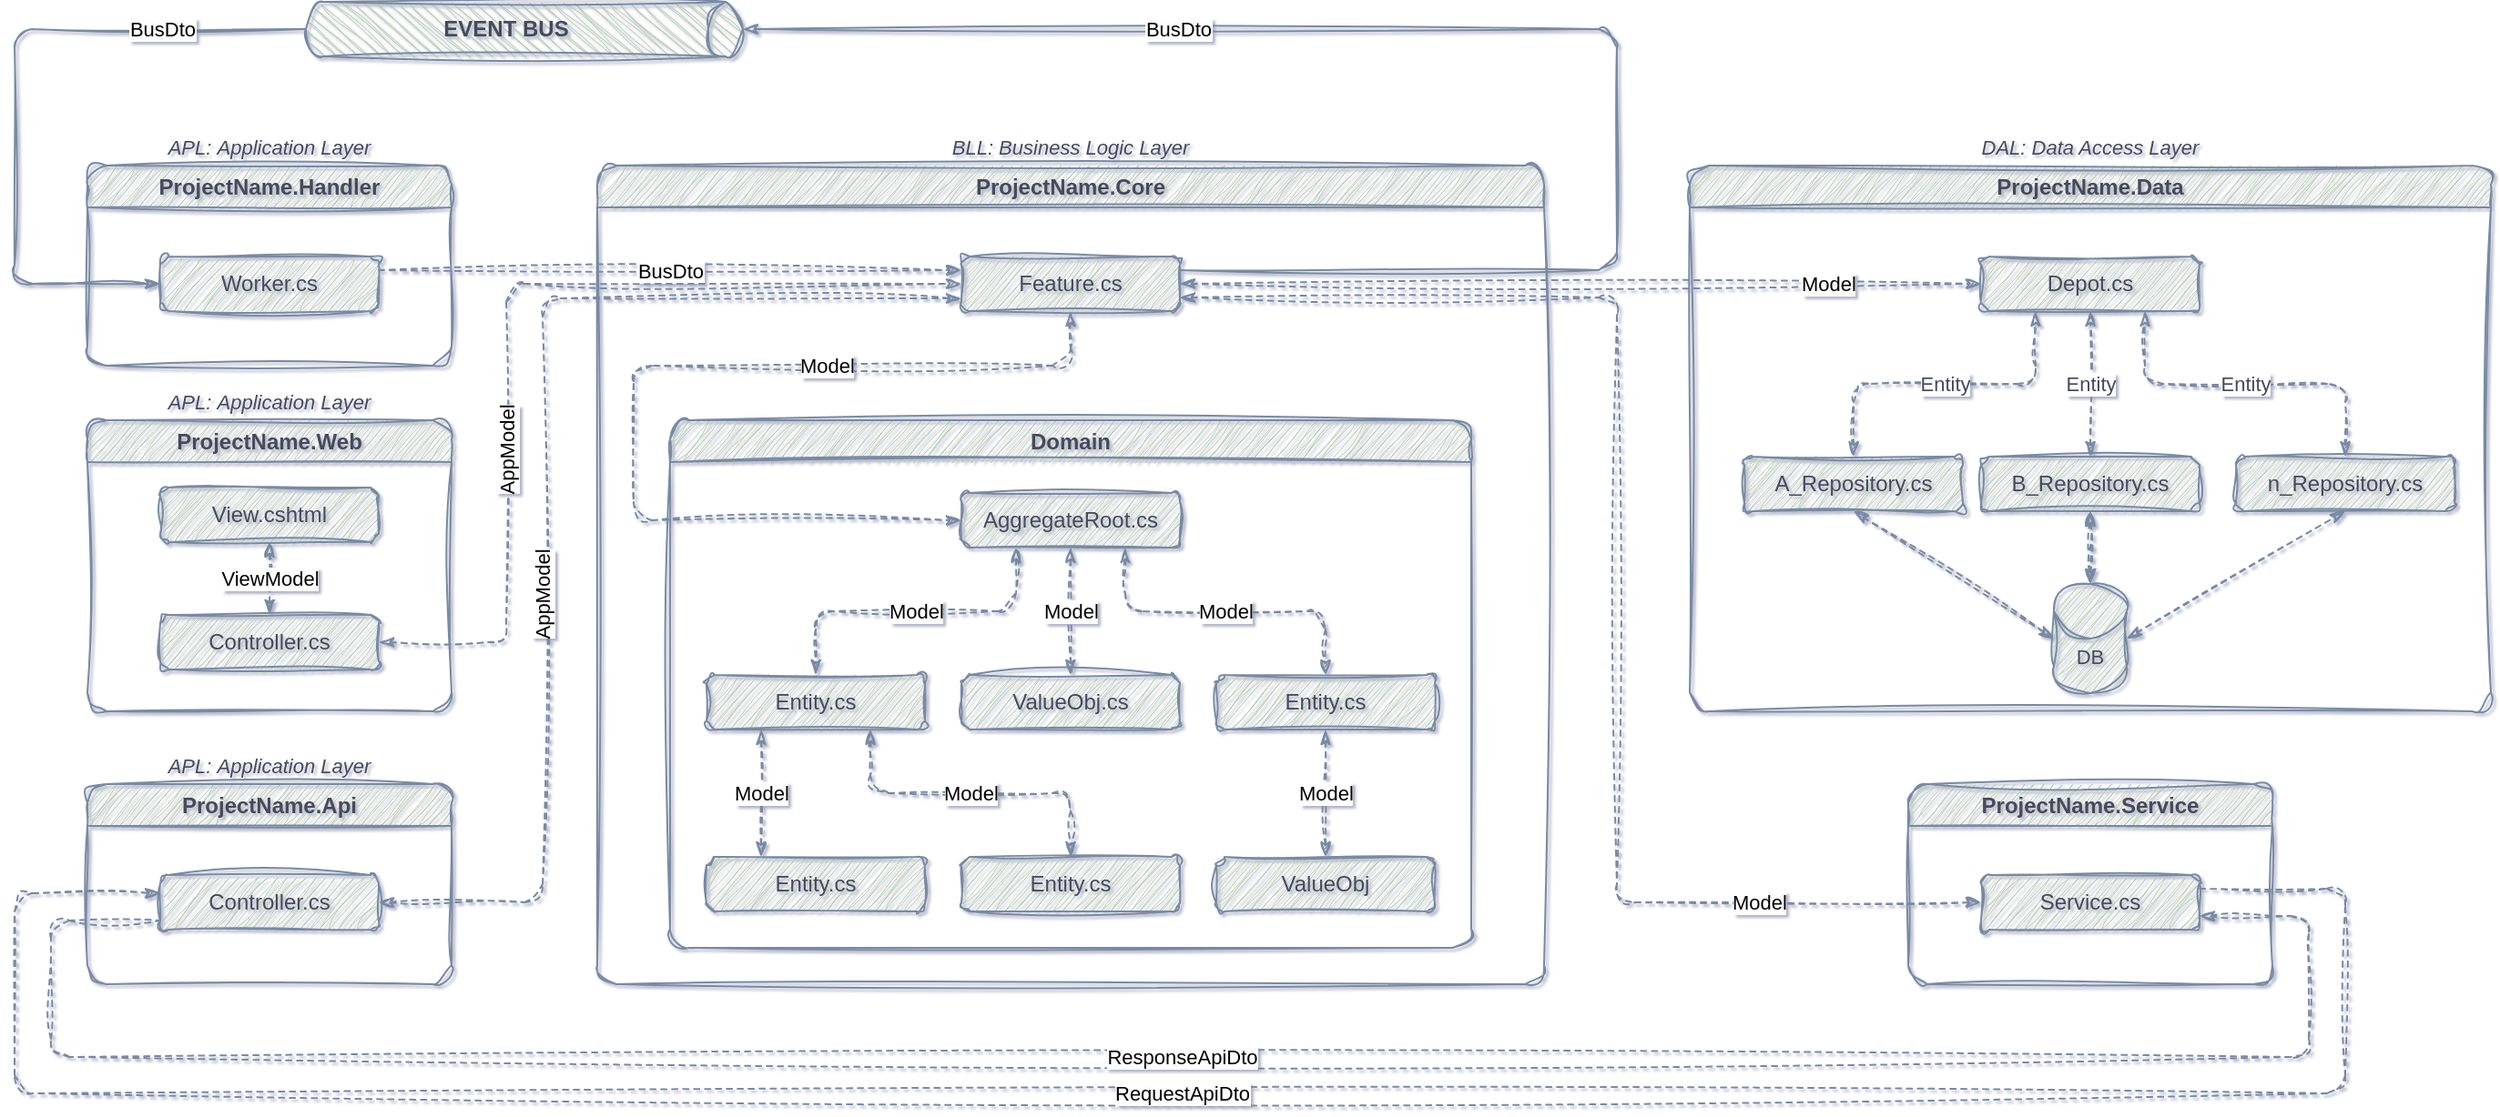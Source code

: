 <mxfile version="24.7.17">
  <diagram id="iLdezfkAtNY4yDoed4SI" name="Pagina-1">
    <mxGraphModel dx="3772" dy="1671" grid="1" gridSize="10" guides="1" tooltips="1" connect="1" arrows="1" fold="1" page="1" pageScale="1" pageWidth="1169" pageHeight="827" background="none" math="0" shadow="1">
      <root>
        <mxCell id="0" />
        <mxCell id="1" parent="0" />
        <mxCell id="ZIbt8lhmEdEB8YdYnukx-64" value="" style="shape=cylinder3;whiteSpace=wrap;html=1;boundedLbl=1;backgroundOutline=1;size=9.5;strokeColor=#788AA3;fontColor=#46495D;fillColor=#B2C9AB;direction=south;rounded=1;fontFamily=Helvetica;labelBackgroundColor=none;sketch=1;curveFitting=1;jiggle=2;" parent="1" vertex="1">
          <mxGeometry x="-1880" y="-790" width="240" height="30" as="geometry" />
        </mxCell>
        <mxCell id="ZIbt8lhmEdEB8YdYnukx-67" value="&lt;b&gt;EVENT BUS&lt;/b&gt;" style="text;html=1;strokeColor=none;fillColor=none;align=center;verticalAlign=middle;whiteSpace=wrap;rounded=1;fontColor=#46495D;glass=0;shadow=0;fontFamily=Helvetica;labelBackgroundColor=none;sketch=1;curveFitting=1;jiggle=2;" parent="1" vertex="1">
          <mxGeometry x="-1810" y="-790" width="80" height="30" as="geometry" />
        </mxCell>
        <mxCell id="S6S6sdwePWm2cXLxEyDb-23" value="BusDto" style="edgeStyle=orthogonalEdgeStyle;shape=connector;rounded=1;orthogonalLoop=1;jettySize=auto;exitX=0.5;exitY=1;exitDx=0;exitDy=0;exitPerimeter=0;labelBackgroundColor=default;strokeColor=#788AA3;align=center;verticalAlign=middle;fontFamily=Helvetica;fontSize=11;fontColor=default;startArrow=none;startFill=0;endArrow=classicThin;endFill=1;strokeWidth=1;html=1;entryX=0;entryY=0.5;entryDx=0;entryDy=0;sketch=1;curveFitting=1;jiggle=2;" parent="1" source="ZIbt8lhmEdEB8YdYnukx-64" target="Y56JENVlmp1elNJCTX5K-121" edge="1">
          <mxGeometry x="-0.585" relative="1" as="geometry">
            <Array as="points">
              <mxPoint x="-2040" y="-775" />
              <mxPoint x="-2040" y="-635" />
            </Array>
            <mxPoint as="offset" />
            <mxPoint x="-1980" y="-635" as="targetPoint" />
          </mxGeometry>
        </mxCell>
        <mxCell id="S6S6sdwePWm2cXLxEyDb-24" value="BusDto" style="edgeStyle=orthogonalEdgeStyle;shape=connector;rounded=1;orthogonalLoop=1;jettySize=auto;html=1;exitX=1;exitY=0.25;exitDx=0;exitDy=0;entryX=0.5;entryY=0;entryDx=0;entryDy=0;entryPerimeter=0;labelBackgroundColor=default;strokeColor=#788AA3;align=center;verticalAlign=middle;fontFamily=Helvetica;fontSize=11;fontColor=default;startArrow=none;startFill=0;endArrow=classicThin;endFill=1;sketch=1;curveFitting=1;jiggle=2;" parent="1" target="ZIbt8lhmEdEB8YdYnukx-64" edge="1">
          <mxGeometry x="0.44" relative="1" as="geometry">
            <Array as="points">
              <mxPoint x="-1160" y="-642" />
              <mxPoint x="-1160" y="-775" />
            </Array>
            <mxPoint as="offset" />
            <mxPoint x="-1550.5" y="-735" as="targetPoint" />
            <mxPoint x="-1400" y="-642.5" as="sourcePoint" />
          </mxGeometry>
        </mxCell>
        <mxCell id="Y56JENVlmp1elNJCTX5K-120" value="ProjectName.Handler" style="swimlane;whiteSpace=wrap;html=1;fillColor=#B2C9AB;strokeColor=#788AA3;labelBackgroundColor=none;fontColor=#46495D;rounded=1;fontFamily=Helvetica;sketch=1;curveFitting=1;jiggle=2;" parent="1" vertex="1">
          <mxGeometry x="-2000" y="-700" width="200" height="110" as="geometry" />
        </mxCell>
        <mxCell id="Y56JENVlmp1elNJCTX5K-121" value="Worker.cs" style="rounded=1;whiteSpace=wrap;html=1;labelBackgroundColor=none;fillColor=#B2C9AB;strokeColor=#788AA3;fontColor=#46495D;fontFamily=Helvetica;sketch=1;curveFitting=1;jiggle=2;" parent="Y56JENVlmp1elNJCTX5K-120" vertex="1">
          <mxGeometry x="40" y="50" width="120" height="30" as="geometry" />
        </mxCell>
        <mxCell id="Y56JENVlmp1elNJCTX5K-122" value="ProjectName.Core" style="swimlane;whiteSpace=wrap;html=1;labelBackgroundColor=none;fillColor=#B2C9AB;strokeColor=#788AA3;fontColor=#46495D;rounded=1;fontFamily=Helvetica;sketch=1;curveFitting=1;jiggle=2;" parent="1" vertex="1">
          <mxGeometry x="-1720" y="-700" width="520" height="450" as="geometry" />
        </mxCell>
        <mxCell id="Y56JENVlmp1elNJCTX5K-123" value="Model" style="edgeStyle=orthogonalEdgeStyle;shape=connector;rounded=1;orthogonalLoop=1;jettySize=auto;html=1;exitX=0.5;exitY=1;exitDx=0;exitDy=0;entryX=0;entryY=0.5;entryDx=0;entryDy=0;dashed=1;labelBackgroundColor=default;strokeColor=#788AA3;align=center;verticalAlign=middle;fontFamily=Helvetica;fontSize=11;fontColor=default;startArrow=classicThin;startFill=1;endArrow=classicThin;endFill=1;jumpStyle=none;sketch=1;curveFitting=1;jiggle=2;" parent="Y56JENVlmp1elNJCTX5K-122" source="Y56JENVlmp1elNJCTX5K-124" target="Y56JENVlmp1elNJCTX5K-129" edge="1">
          <mxGeometry x="-0.386" relative="1" as="geometry">
            <Array as="points">
              <mxPoint x="260" y="110" />
              <mxPoint x="20" y="110" />
              <mxPoint x="20" y="195" />
            </Array>
            <mxPoint as="offset" />
          </mxGeometry>
        </mxCell>
        <mxCell id="Y56JENVlmp1elNJCTX5K-124" value="Feature.cs" style="rounded=1;whiteSpace=wrap;html=1;labelBackgroundColor=none;fillColor=#B2C9AB;strokeColor=#788AA3;fontColor=#46495D;fontFamily=Helvetica;sketch=1;curveFitting=1;jiggle=2;" parent="Y56JENVlmp1elNJCTX5K-122" vertex="1">
          <mxGeometry x="200" y="50" width="120" height="30" as="geometry" />
        </mxCell>
        <mxCell id="Y56JENVlmp1elNJCTX5K-125" style="edgeStyle=none;rounded=1;orthogonalLoop=1;jettySize=auto;html=1;exitX=0.5;exitY=0;exitDx=0;exitDy=0;dashed=1;labelBackgroundColor=none;strokeColor=#788AA3;fontColor=default;fontFamily=Helvetica;sketch=1;curveFitting=1;jiggle=2;" parent="Y56JENVlmp1elNJCTX5K-122" source="Y56JENVlmp1elNJCTX5K-124" target="Y56JENVlmp1elNJCTX5K-124" edge="1">
          <mxGeometry relative="1" as="geometry" />
        </mxCell>
        <mxCell id="Y56JENVlmp1elNJCTX5K-126" value="Domain" style="swimlane;whiteSpace=wrap;html=1;fillColor=#B2C9AB;strokeColor=#788AA3;labelBackgroundColor=none;fontColor=#46495D;rounded=1;fontFamily=Helvetica;align=center;labelPosition=center;verticalLabelPosition=middle;verticalAlign=middle;spacingLeft=0;swimlaneLine=1;sketch=1;curveFitting=1;jiggle=2;" parent="Y56JENVlmp1elNJCTX5K-122" vertex="1">
          <mxGeometry x="40" y="140" width="440" height="290" as="geometry" />
        </mxCell>
        <mxCell id="Y56JENVlmp1elNJCTX5K-127" value="Model" style="edgeStyle=orthogonalEdgeStyle;shape=connector;rounded=1;orthogonalLoop=1;jettySize=auto;html=1;exitX=0.25;exitY=1;exitDx=0;exitDy=0;entryX=0.5;entryY=0;entryDx=0;entryDy=0;dashed=1;labelBackgroundColor=default;strokeColor=#788AA3;align=center;verticalAlign=middle;fontFamily=Helvetica;fontSize=11;fontColor=default;startArrow=classicThin;startFill=1;endArrow=classicThin;endFill=1;sketch=1;curveFitting=1;jiggle=2;" parent="Y56JENVlmp1elNJCTX5K-126" source="Y56JENVlmp1elNJCTX5K-129" target="Y56JENVlmp1elNJCTX5K-135" edge="1">
          <mxGeometry relative="1" as="geometry" />
        </mxCell>
        <mxCell id="Y56JENVlmp1elNJCTX5K-128" value="Model" style="edgeStyle=orthogonalEdgeStyle;shape=connector;rounded=1;orthogonalLoop=1;jettySize=auto;html=1;exitX=0.75;exitY=1;exitDx=0;exitDy=0;entryX=0.5;entryY=0;entryDx=0;entryDy=0;dashed=1;labelBackgroundColor=default;strokeColor=#788AA3;align=center;verticalAlign=middle;fontFamily=Helvetica;fontSize=11;fontColor=default;startArrow=classicThin;startFill=1;endArrow=classicThin;endFill=1;sketch=1;curveFitting=1;jiggle=2;" parent="Y56JENVlmp1elNJCTX5K-126" source="Y56JENVlmp1elNJCTX5K-129" target="Y56JENVlmp1elNJCTX5K-132" edge="1">
          <mxGeometry relative="1" as="geometry" />
        </mxCell>
        <mxCell id="Y56JENVlmp1elNJCTX5K-129" value="AggregateRoot.cs" style="rounded=1;whiteSpace=wrap;html=1;labelBackgroundColor=none;fillColor=#B2C9AB;strokeColor=#788AA3;fontColor=#46495D;fillStyle=auto;fontFamily=Helvetica;sketch=1;curveFitting=1;jiggle=2;" parent="Y56JENVlmp1elNJCTX5K-126" vertex="1">
          <mxGeometry x="160" y="40" width="120" height="30" as="geometry" />
        </mxCell>
        <mxCell id="Y56JENVlmp1elNJCTX5K-130" value="ValueObj.cs" style="rounded=1;whiteSpace=wrap;html=1;labelBackgroundColor=none;fillColor=#B2C9AB;strokeColor=#788AA3;fontColor=#46495D;fontFamily=Helvetica;sketch=1;curveFitting=1;jiggle=2;" parent="Y56JENVlmp1elNJCTX5K-126" vertex="1">
          <mxGeometry x="160" y="140" width="120" height="30" as="geometry" />
        </mxCell>
        <mxCell id="Y56JENVlmp1elNJCTX5K-131" value="Model" style="edgeStyle=orthogonalEdgeStyle;shape=connector;rounded=1;orthogonalLoop=1;jettySize=auto;html=1;dashed=1;labelBackgroundColor=default;strokeColor=#788AA3;align=center;verticalAlign=middle;fontFamily=Helvetica;fontSize=11;fontColor=default;startArrow=classicThin;startFill=1;endArrow=classicThin;endFill=1;sketch=1;curveFitting=1;jiggle=2;" parent="Y56JENVlmp1elNJCTX5K-126" source="Y56JENVlmp1elNJCTX5K-132" target="Y56JENVlmp1elNJCTX5K-139" edge="1">
          <mxGeometry relative="1" as="geometry" />
        </mxCell>
        <mxCell id="Y56JENVlmp1elNJCTX5K-132" value="Entity.cs" style="rounded=1;whiteSpace=wrap;html=1;labelBackgroundColor=none;fillColor=#B2C9AB;strokeColor=#788AA3;fontColor=#46495D;fontFamily=Helvetica;sketch=1;curveFitting=1;jiggle=2;" parent="Y56JENVlmp1elNJCTX5K-126" vertex="1">
          <mxGeometry x="300" y="140" width="120" height="30" as="geometry" />
        </mxCell>
        <mxCell id="Y56JENVlmp1elNJCTX5K-133" value="Model" style="edgeStyle=orthogonalEdgeStyle;shape=connector;rounded=1;orthogonalLoop=1;jettySize=auto;html=1;exitX=0.75;exitY=1;exitDx=0;exitDy=0;entryX=0.5;entryY=0;entryDx=0;entryDy=0;dashed=1;labelBackgroundColor=default;strokeColor=#788AA3;align=center;verticalAlign=middle;fontFamily=Helvetica;fontSize=11;fontColor=default;startArrow=classicThin;startFill=1;endArrow=classicThin;endFill=1;sketch=1;curveFitting=1;jiggle=2;" parent="Y56JENVlmp1elNJCTX5K-126" source="Y56JENVlmp1elNJCTX5K-135" target="Y56JENVlmp1elNJCTX5K-138" edge="1">
          <mxGeometry relative="1" as="geometry" />
        </mxCell>
        <mxCell id="Y56JENVlmp1elNJCTX5K-134" value="Model" style="edgeStyle=orthogonalEdgeStyle;rounded=0;orthogonalLoop=1;jettySize=auto;html=1;exitX=0.25;exitY=1;exitDx=0;exitDy=0;entryX=0.25;entryY=0;entryDx=0;entryDy=0;labelBackgroundColor=default;strokeColor=#788AA3;fontColor=default;dashed=1;startArrow=classicThin;startFill=1;endArrow=classicThin;endFill=1;sketch=1;curveFitting=1;jiggle=2;" parent="Y56JENVlmp1elNJCTX5K-126" source="Y56JENVlmp1elNJCTX5K-135" target="Y56JENVlmp1elNJCTX5K-137" edge="1">
          <mxGeometry relative="1" as="geometry">
            <mxPoint as="offset" />
          </mxGeometry>
        </mxCell>
        <mxCell id="Y56JENVlmp1elNJCTX5K-135" value="Entity.cs" style="rounded=1;whiteSpace=wrap;html=1;labelBackgroundColor=none;fillColor=#B2C9AB;strokeColor=#788AA3;fontColor=#46495D;fontFamily=Helvetica;sketch=1;curveFitting=1;jiggle=2;" parent="Y56JENVlmp1elNJCTX5K-126" vertex="1">
          <mxGeometry x="20" y="140" width="120" height="30" as="geometry" />
        </mxCell>
        <mxCell id="Y56JENVlmp1elNJCTX5K-136" value="Model" style="endArrow=classicThin;html=1;rounded=1;dashed=1;labelBackgroundColor=default;strokeColor=#788AA3;align=center;verticalAlign=middle;fontFamily=Helvetica;fontSize=11;fontColor=default;shape=connector;entryX=0.5;entryY=1;entryDx=0;entryDy=0;exitX=0.5;exitY=0;exitDx=0;exitDy=0;startArrow=classicThin;startFill=1;endFill=1;sketch=1;curveFitting=1;jiggle=2;" parent="Y56JENVlmp1elNJCTX5K-126" source="Y56JENVlmp1elNJCTX5K-130" target="Y56JENVlmp1elNJCTX5K-129" edge="1">
          <mxGeometry relative="1" as="geometry">
            <mxPoint x="-177.0" y="167.74" as="sourcePoint" />
            <mxPoint x="-77" y="167.74" as="targetPoint" />
          </mxGeometry>
        </mxCell>
        <mxCell id="Y56JENVlmp1elNJCTX5K-137" value="Entity.cs" style="rounded=1;whiteSpace=wrap;html=1;labelBackgroundColor=none;fillColor=#B2C9AB;strokeColor=#788AA3;fontColor=#46495D;fontFamily=Helvetica;sketch=1;curveFitting=1;jiggle=2;" parent="Y56JENVlmp1elNJCTX5K-126" vertex="1">
          <mxGeometry x="20" y="240" width="120" height="30" as="geometry" />
        </mxCell>
        <mxCell id="Y56JENVlmp1elNJCTX5K-138" value="Entity.cs" style="rounded=1;whiteSpace=wrap;html=1;labelBackgroundColor=none;fillColor=#B2C9AB;strokeColor=#788AA3;fontColor=#46495D;fontFamily=Helvetica;sketch=1;curveFitting=1;jiggle=2;" parent="Y56JENVlmp1elNJCTX5K-126" vertex="1">
          <mxGeometry x="160" y="240" width="120" height="30" as="geometry" />
        </mxCell>
        <mxCell id="Y56JENVlmp1elNJCTX5K-139" value="ValueObj" style="rounded=1;whiteSpace=wrap;html=1;labelBackgroundColor=none;fillColor=#B2C9AB;strokeColor=#788AA3;fontColor=#46495D;fontFamily=Helvetica;sketch=1;curveFitting=1;jiggle=2;" parent="Y56JENVlmp1elNJCTX5K-126" vertex="1">
          <mxGeometry x="300" y="240" width="120" height="30" as="geometry" />
        </mxCell>
        <mxCell id="Y56JENVlmp1elNJCTX5K-140" value="ProjectName.Data" style="swimlane;whiteSpace=wrap;html=1;labelBackgroundColor=none;fillColor=#B2C9AB;strokeColor=#788AA3;fontColor=#46495D;rounded=1;fontFamily=Helvetica;sketch=1;curveFitting=1;jiggle=2;" parent="1" vertex="1">
          <mxGeometry x="-1120" y="-700" width="440" height="300" as="geometry" />
        </mxCell>
        <mxCell id="Y56JENVlmp1elNJCTX5K-141" value="Depot.cs" style="rounded=1;whiteSpace=wrap;html=1;labelBackgroundColor=none;fillColor=#B2C9AB;strokeColor=#788AA3;fontColor=#46495D;fillStyle=auto;fontFamily=Helvetica;sketch=1;curveFitting=1;jiggle=2;" parent="Y56JENVlmp1elNJCTX5K-140" vertex="1">
          <mxGeometry x="160" y="50" width="120" height="30" as="geometry" />
        </mxCell>
        <mxCell id="Y56JENVlmp1elNJCTX5K-142" value="B_Repository.cs" style="rounded=1;whiteSpace=wrap;html=1;labelBackgroundColor=none;fillColor=#B2C9AB;strokeColor=#788AA3;fontColor=#46495D;fontFamily=Helvetica;sketch=1;curveFitting=1;jiggle=2;" parent="Y56JENVlmp1elNJCTX5K-140" vertex="1">
          <mxGeometry x="160" y="160" width="120" height="30" as="geometry" />
        </mxCell>
        <mxCell id="Y56JENVlmp1elNJCTX5K-143" value="n_Repository.cs" style="rounded=1;whiteSpace=wrap;html=1;labelBackgroundColor=none;fillColor=#B2C9AB;strokeColor=#788AA3;fontColor=#46495D;fontFamily=Helvetica;sketch=1;curveFitting=1;jiggle=2;" parent="Y56JENVlmp1elNJCTX5K-140" vertex="1">
          <mxGeometry x="300" y="160" width="120" height="30" as="geometry" />
        </mxCell>
        <mxCell id="Y56JENVlmp1elNJCTX5K-144" value="A_Repository.cs" style="rounded=1;whiteSpace=wrap;html=1;labelBackgroundColor=none;fillColor=#B2C9AB;strokeColor=#788AA3;fontColor=#46495D;fontFamily=Helvetica;sketch=1;curveFitting=1;jiggle=2;" parent="Y56JENVlmp1elNJCTX5K-140" vertex="1">
          <mxGeometry x="30" y="160" width="120" height="30" as="geometry" />
        </mxCell>
        <mxCell id="Y56JENVlmp1elNJCTX5K-145" value="" style="edgeStyle=none;shape=connector;rounded=1;orthogonalLoop=1;jettySize=auto;html=1;dashed=1;labelBackgroundColor=none;strokeColor=#788AA3;align=center;verticalAlign=middle;fontFamily=Helvetica;fontSize=11;fontColor=default;startArrow=classicThin;startFill=1;endArrow=classicThin;endFill=1;sketch=1;curveFitting=1;jiggle=2;" parent="Y56JENVlmp1elNJCTX5K-140" source="Y56JENVlmp1elNJCTX5K-146" target="Y56JENVlmp1elNJCTX5K-142" edge="1">
          <mxGeometry relative="1" as="geometry" />
        </mxCell>
        <mxCell id="Y56JENVlmp1elNJCTX5K-146" value="" style="shape=cylinder3;whiteSpace=wrap;html=1;boundedLbl=1;backgroundOutline=1;size=15;fontFamily=Helvetica;fontSize=11;fontColor=#46495D;labelBackgroundColor=none;fillColor=#B2C9AB;strokeColor=#788AA3;rounded=1;sketch=1;curveFitting=1;jiggle=2;" parent="Y56JENVlmp1elNJCTX5K-140" vertex="1">
          <mxGeometry x="200" y="230" width="40" height="60" as="geometry" />
        </mxCell>
        <mxCell id="Y56JENVlmp1elNJCTX5K-147" value="" style="endArrow=classicThin;html=1;rounded=1;entryX=0;entryY=0.5;entryDx=0;entryDy=0;entryPerimeter=0;exitX=0.5;exitY=1;exitDx=0;exitDy=0;startArrow=classicThin;startFill=1;endFill=1;dashed=1;strokeColor=#788AA3;fontFamily=Helvetica;labelBackgroundColor=none;fontColor=default;sketch=1;curveFitting=1;jiggle=2;" parent="Y56JENVlmp1elNJCTX5K-140" source="Y56JENVlmp1elNJCTX5K-144" target="Y56JENVlmp1elNJCTX5K-146" edge="1">
          <mxGeometry relative="1" as="geometry">
            <mxPoint x="-175" y="173.74" as="sourcePoint" />
            <mxPoint x="-75" y="173.74" as="targetPoint" />
          </mxGeometry>
        </mxCell>
        <mxCell id="Y56JENVlmp1elNJCTX5K-148" value="" style="endArrow=classicThin;html=1;rounded=1;dashed=1;labelBackgroundColor=none;strokeColor=#788AA3;align=center;verticalAlign=middle;fontFamily=Helvetica;fontSize=11;fontColor=default;shape=connector;entryX=0.5;entryY=0;entryDx=0;entryDy=0;entryPerimeter=0;exitX=0.5;exitY=1;exitDx=0;exitDy=0;startArrow=classicThin;startFill=1;endFill=1;sketch=1;curveFitting=1;jiggle=2;" parent="Y56JENVlmp1elNJCTX5K-140" source="Y56JENVlmp1elNJCTX5K-142" target="Y56JENVlmp1elNJCTX5K-146" edge="1">
          <mxGeometry relative="1" as="geometry">
            <mxPoint x="-175" y="173.74" as="sourcePoint" />
            <mxPoint x="-75" y="173.74" as="targetPoint" />
          </mxGeometry>
        </mxCell>
        <mxCell id="Y56JENVlmp1elNJCTX5K-149" value="" style="endArrow=classicThin;html=1;rounded=1;dashed=1;labelBackgroundColor=none;strokeColor=#788AA3;align=center;verticalAlign=middle;fontFamily=Helvetica;fontSize=11;fontColor=default;shape=connector;entryX=0.5;entryY=1;entryDx=0;entryDy=0;exitX=1;exitY=0.5;exitDx=0;exitDy=0;exitPerimeter=0;startArrow=classicThin;startFill=1;endFill=1;sketch=1;curveFitting=1;jiggle=2;" parent="Y56JENVlmp1elNJCTX5K-140" source="Y56JENVlmp1elNJCTX5K-146" target="Y56JENVlmp1elNJCTX5K-143" edge="1">
          <mxGeometry relative="1" as="geometry">
            <mxPoint x="-175" y="173.74" as="sourcePoint" />
            <mxPoint x="-75" y="173.74" as="targetPoint" />
          </mxGeometry>
        </mxCell>
        <mxCell id="Y56JENVlmp1elNJCTX5K-150" value="" style="endArrow=classicThin;html=1;rounded=1;dashed=1;labelBackgroundColor=none;strokeColor=#788AA3;align=center;verticalAlign=middle;fontFamily=Helvetica;fontSize=11;fontColor=default;shape=connector;entryX=0.5;entryY=1;entryDx=0;entryDy=0;exitX=0.5;exitY=0;exitDx=0;exitDy=0;startArrow=classicThin;startFill=1;endFill=1;sketch=1;curveFitting=1;jiggle=2;" parent="Y56JENVlmp1elNJCTX5K-140" source="Y56JENVlmp1elNJCTX5K-142" target="Y56JENVlmp1elNJCTX5K-141" edge="1">
          <mxGeometry relative="1" as="geometry">
            <mxPoint x="-175" y="173.74" as="sourcePoint" />
            <mxPoint x="-75" y="173.74" as="targetPoint" />
          </mxGeometry>
        </mxCell>
        <mxCell id="Y56JENVlmp1elNJCTX5K-151" value="Entity" style="edgeLabel;resizable=0;html=1;align=center;verticalAlign=middle;fontFamily=Helvetica;fontSize=11;fontColor=#46495D;rounded=1;labelBackgroundColor=default;sketch=1;curveFitting=1;jiggle=2;" parent="Y56JENVlmp1elNJCTX5K-150" connectable="0" vertex="1">
          <mxGeometry relative="1" as="geometry" />
        </mxCell>
        <mxCell id="Y56JENVlmp1elNJCTX5K-152" value="" style="endArrow=classicThin;html=1;rounded=1;dashed=1;labelBackgroundColor=none;strokeColor=#788AA3;align=center;verticalAlign=middle;fontFamily=Helvetica;fontSize=11;fontColor=default;shape=connector;entryX=0.75;entryY=1;entryDx=0;entryDy=0;exitX=0.5;exitY=0;exitDx=0;exitDy=0;edgeStyle=orthogonalEdgeStyle;startArrow=classicThin;startFill=1;endFill=1;sketch=1;curveFitting=1;jiggle=2;" parent="Y56JENVlmp1elNJCTX5K-140" source="Y56JENVlmp1elNJCTX5K-143" target="Y56JENVlmp1elNJCTX5K-141" edge="1">
          <mxGeometry relative="1" as="geometry">
            <mxPoint x="-175" y="173.74" as="sourcePoint" />
            <mxPoint x="-75" y="173.74" as="targetPoint" />
          </mxGeometry>
        </mxCell>
        <mxCell id="Y56JENVlmp1elNJCTX5K-153" value="Entity" style="edgeLabel;resizable=0;html=1;align=center;verticalAlign=middle;fontFamily=Helvetica;fontSize=11;fontColor=#46495D;rounded=1;labelBackgroundColor=default;sketch=1;curveFitting=1;jiggle=2;" parent="Y56JENVlmp1elNJCTX5K-152" connectable="0" vertex="1">
          <mxGeometry relative="1" as="geometry" />
        </mxCell>
        <mxCell id="Y56JENVlmp1elNJCTX5K-154" value="" style="endArrow=classicThin;html=1;rounded=1;dashed=1;labelBackgroundColor=default;strokeColor=#788AA3;align=center;verticalAlign=middle;fontFamily=Helvetica;fontSize=11;fontColor=default;shape=connector;entryX=0.25;entryY=1;entryDx=0;entryDy=0;exitX=0.5;exitY=0;exitDx=0;exitDy=0;edgeStyle=orthogonalEdgeStyle;startArrow=classicThin;startFill=1;endFill=1;sketch=1;curveFitting=1;jiggle=2;" parent="Y56JENVlmp1elNJCTX5K-140" source="Y56JENVlmp1elNJCTX5K-144" target="Y56JENVlmp1elNJCTX5K-141" edge="1">
          <mxGeometry relative="1" as="geometry">
            <mxPoint x="-175" y="173.74" as="sourcePoint" />
            <mxPoint x="-75" y="173.74" as="targetPoint" />
          </mxGeometry>
        </mxCell>
        <mxCell id="Y56JENVlmp1elNJCTX5K-155" value="Entity" style="edgeLabel;resizable=0;html=1;align=center;verticalAlign=middle;fontFamily=Helvetica;fontSize=11;fontColor=#46495D;rounded=1;labelBackgroundColor=default;sketch=1;curveFitting=1;jiggle=2;" parent="Y56JENVlmp1elNJCTX5K-154" connectable="0" vertex="1">
          <mxGeometry relative="1" as="geometry" />
        </mxCell>
        <mxCell id="Y56JENVlmp1elNJCTX5K-156" value="DB" style="text;strokeColor=none;align=center;fillColor=none;html=1;verticalAlign=middle;whiteSpace=wrap;rounded=1;fontSize=11;fontFamily=Helvetica;fontColor=#46495D;labelBackgroundColor=none;sketch=1;curveFitting=1;jiggle=2;" parent="Y56JENVlmp1elNJCTX5K-140" vertex="1">
          <mxGeometry x="205" y="260" width="30" height="20" as="geometry" />
        </mxCell>
        <mxCell id="Y56JENVlmp1elNJCTX5K-157" value="&lt;font&gt;ProjectName.Service&lt;/font&gt;" style="swimlane;whiteSpace=wrap;html=1;labelBackgroundColor=none;fillColor=#B2C9AB;strokeColor=#788AA3;fontColor=#46495D;rounded=1;fontFamily=Helvetica;sketch=1;curveFitting=1;jiggle=2;" parent="1" vertex="1">
          <mxGeometry x="-1000" y="-360" width="200" height="110" as="geometry">
            <mxRectangle x="145" y="40" width="170" height="30" as="alternateBounds" />
          </mxGeometry>
        </mxCell>
        <mxCell id="Y56JENVlmp1elNJCTX5K-158" value="Service.cs" style="rounded=1;whiteSpace=wrap;html=1;labelBackgroundColor=none;fillColor=#B2C9AB;strokeColor=#788AA3;fontColor=#46495D;fontFamily=Helvetica;sketch=1;curveFitting=1;jiggle=2;" parent="Y56JENVlmp1elNJCTX5K-157" vertex="1">
          <mxGeometry x="40" y="50" width="120" height="30" as="geometry" />
        </mxCell>
        <mxCell id="Y56JENVlmp1elNJCTX5K-159" style="edgeStyle=none;shape=connector;rounded=1;orthogonalLoop=1;jettySize=auto;html=1;exitX=0;exitY=0.5;exitDx=0;exitDy=0;dashed=1;labelBackgroundColor=none;strokeColor=#788AA3;align=center;verticalAlign=middle;fontFamily=Helvetica;fontSize=11;fontColor=default;startArrow=classicThin;startFill=1;endArrow=classicThin;endFill=1;sketch=1;curveFitting=1;jiggle=2;" parent="1" edge="1">
          <mxGeometry relative="1" as="geometry">
            <mxPoint x="-760" y="-353.13" as="sourcePoint" />
            <mxPoint x="-760" y="-353.13" as="targetPoint" />
          </mxGeometry>
        </mxCell>
        <mxCell id="Y56JENVlmp1elNJCTX5K-160" value="ProjectName.Web" style="swimlane;whiteSpace=wrap;html=1;fillColor=#B2C9AB;strokeColor=#788AA3;labelBackgroundColor=none;fontColor=#46495D;rounded=1;fontFamily=Helvetica;sketch=1;curveFitting=1;jiggle=2;" parent="1" vertex="1">
          <mxGeometry x="-2000" y="-560" width="200" height="160" as="geometry" />
        </mxCell>
        <mxCell id="Y56JENVlmp1elNJCTX5K-161" value="Controller.cs" style="rounded=1;whiteSpace=wrap;html=1;labelBackgroundColor=none;fillColor=#B2C9AB;strokeColor=#788AA3;fontColor=#46495D;fontFamily=Helvetica;sketch=1;curveFitting=1;jiggle=2;" parent="Y56JENVlmp1elNJCTX5K-160" vertex="1">
          <mxGeometry x="40" y="107" width="120" height="30" as="geometry" />
        </mxCell>
        <mxCell id="Y56JENVlmp1elNJCTX5K-162" value="ViewModel" style="edgeStyle=orthogonalEdgeStyle;shape=connector;rounded=1;orthogonalLoop=1;jettySize=auto;html=1;exitX=0.5;exitY=1;exitDx=0;exitDy=0;entryX=0.5;entryY=0;entryDx=0;entryDy=0;dashed=1;labelBackgroundColor=default;strokeColor=#788AA3;align=center;verticalAlign=middle;fontFamily=Helvetica;fontSize=11;fontColor=default;startArrow=classicThin;startFill=1;endArrow=classicThin;endFill=1;sketch=1;curveFitting=1;jiggle=2;" parent="Y56JENVlmp1elNJCTX5K-160" source="Y56JENVlmp1elNJCTX5K-163" target="Y56JENVlmp1elNJCTX5K-161" edge="1">
          <mxGeometry relative="1" as="geometry" />
        </mxCell>
        <mxCell id="Y56JENVlmp1elNJCTX5K-163" value="View.cshtml" style="rounded=1;whiteSpace=wrap;html=1;labelBackgroundColor=none;fillColor=#B2C9AB;strokeColor=#788AA3;fontColor=#46495D;fontFamily=Helvetica;sketch=1;curveFitting=1;jiggle=2;" parent="Y56JENVlmp1elNJCTX5K-160" vertex="1">
          <mxGeometry x="40" y="37" width="120" height="30" as="geometry" />
        </mxCell>
        <mxCell id="Y56JENVlmp1elNJCTX5K-164" value="Model" style="edgeStyle=orthogonalEdgeStyle;shape=connector;rounded=1;orthogonalLoop=1;jettySize=auto;html=1;exitX=1;exitY=0.5;exitDx=0;exitDy=0;entryX=0;entryY=0.5;entryDx=0;entryDy=0;dashed=1;labelBackgroundColor=default;strokeColor=#788AA3;align=center;verticalAlign=middle;fontFamily=Helvetica;fontSize=11;fontColor=default;startArrow=classicThin;startFill=1;endArrow=classicThin;endFill=1;shadow=0;sketch=1;curveFitting=1;jiggle=2;" parent="1" source="Y56JENVlmp1elNJCTX5K-124" target="Y56JENVlmp1elNJCTX5K-141" edge="1">
          <mxGeometry x="0.618" relative="1" as="geometry">
            <mxPoint as="offset" />
          </mxGeometry>
        </mxCell>
        <mxCell id="Y56JENVlmp1elNJCTX5K-165" value="Model" style="edgeStyle=orthogonalEdgeStyle;shape=connector;rounded=1;orthogonalLoop=1;jettySize=auto;html=1;exitX=1;exitY=0.75;exitDx=0;exitDy=0;dashed=1;labelBackgroundColor=default;strokeColor=#788AA3;align=center;verticalAlign=middle;fontFamily=Helvetica;fontSize=11;fontColor=default;startArrow=classicThin;startFill=1;endArrow=classicThin;endFill=1;horizontal=1;entryX=0;entryY=0.5;entryDx=0;entryDy=0;sketch=1;curveFitting=1;jiggle=2;" parent="1" source="Y56JENVlmp1elNJCTX5K-124" target="Y56JENVlmp1elNJCTX5K-158" edge="1">
          <mxGeometry x="0.684" relative="1" as="geometry">
            <Array as="points">
              <mxPoint x="-1160" y="-627" />
              <mxPoint x="-1160" y="-295" />
            </Array>
            <mxPoint as="offset" />
            <mxPoint x="-1020" y="-250" as="targetPoint" />
          </mxGeometry>
        </mxCell>
        <mxCell id="Y56JENVlmp1elNJCTX5K-166" value="ProjectName.Api" style="swimlane;whiteSpace=wrap;html=1;fillColor=#B2C9AB;strokeColor=#788AA3;labelBackgroundColor=none;fontColor=#46495D;rounded=1;fontFamily=Helvetica;sketch=1;curveFitting=1;jiggle=2;" parent="1" vertex="1">
          <mxGeometry x="-2000" y="-360" width="200" height="110" as="geometry" />
        </mxCell>
        <mxCell id="Y56JENVlmp1elNJCTX5K-167" value="Controller.cs" style="rounded=1;whiteSpace=wrap;html=1;labelBackgroundColor=none;fillColor=#B2C9AB;strokeColor=#788AA3;fontColor=#46495D;fontFamily=Helvetica;sketch=1;curveFitting=1;jiggle=2;" parent="Y56JENVlmp1elNJCTX5K-166" vertex="1">
          <mxGeometry x="40" y="50" width="120" height="30" as="geometry" />
        </mxCell>
        <mxCell id="Y56JENVlmp1elNJCTX5K-168" value="BusDto" style="edgeStyle=orthogonalEdgeStyle;shape=connector;rounded=1;orthogonalLoop=1;jettySize=auto;html=1;exitX=1;exitY=0.25;exitDx=0;exitDy=0;entryX=0;entryY=0.25;entryDx=0;entryDy=0;labelBackgroundColor=default;strokeColor=#788AA3;align=center;verticalAlign=middle;fontFamily=Helvetica;fontSize=11;fontColor=default;startArrow=none;startFill=0;endArrow=classicThin;endFill=1;dashed=1;sketch=1;curveFitting=1;jiggle=2;" parent="1" source="Y56JENVlmp1elNJCTX5K-121" target="Y56JENVlmp1elNJCTX5K-124" edge="1">
          <mxGeometry x="-0.0" relative="1" as="geometry">
            <mxPoint as="offset" />
          </mxGeometry>
        </mxCell>
        <mxCell id="Y56JENVlmp1elNJCTX5K-169" value="AppModel" style="edgeStyle=orthogonalEdgeStyle;shape=connector;rounded=1;orthogonalLoop=1;jettySize=auto;html=1;exitX=1;exitY=0.5;exitDx=0;exitDy=0;entryX=0;entryY=0.5;entryDx=0;entryDy=0;dashed=1;labelBackgroundColor=default;strokeColor=#788AA3;align=center;verticalAlign=middle;fontFamily=Helvetica;fontSize=11;fontColor=default;startArrow=classicThin;startFill=1;endArrow=classicThin;endFill=1;horizontal=0;sketch=1;curveFitting=1;jiggle=2;" parent="1" source="Y56JENVlmp1elNJCTX5K-161" target="Y56JENVlmp1elNJCTX5K-124" edge="1">
          <mxGeometry x="-0.322" relative="1" as="geometry">
            <Array as="points">
              <mxPoint x="-1770" y="-438" />
              <mxPoint x="-1770" y="-635" />
            </Array>
            <mxPoint as="offset" />
          </mxGeometry>
        </mxCell>
        <mxCell id="Y56JENVlmp1elNJCTX5K-170" value="AppModel" style="edgeStyle=orthogonalEdgeStyle;shape=connector;rounded=1;orthogonalLoop=1;jettySize=auto;html=1;exitX=1;exitY=0.5;exitDx=0;exitDy=0;entryX=0;entryY=0.75;entryDx=0;entryDy=0;dashed=1;labelBackgroundColor=default;strokeColor=#788AA3;align=center;verticalAlign=middle;fontFamily=Helvetica;fontSize=11;fontColor=default;startArrow=classicThin;startFill=1;endArrow=classicThin;endFill=1;horizontal=0;sketch=1;curveFitting=1;jiggle=2;" parent="1" source="Y56JENVlmp1elNJCTX5K-167" target="Y56JENVlmp1elNJCTX5K-124" edge="1">
          <mxGeometry x="-0.206" relative="1" as="geometry">
            <Array as="points">
              <mxPoint x="-1750" y="-295" />
              <mxPoint x="-1750" y="-627" />
              <mxPoint x="-1520" y="-627" />
            </Array>
            <mxPoint as="offset" />
          </mxGeometry>
        </mxCell>
        <mxCell id="Y56JENVlmp1elNJCTX5K-171" value="BLL:&amp;nbsp;Business Logic Layer" style="text;strokeColor=none;align=center;fillColor=none;html=1;verticalAlign=middle;whiteSpace=wrap;rounded=1;fontSize=11;fontFamily=Helvetica;fontColor=#46495D;fontStyle=2;labelBackgroundColor=none;sketch=1;curveFitting=1;jiggle=2;" parent="1" vertex="1">
          <mxGeometry x="-1680" y="-720" width="440" height="20" as="geometry" />
        </mxCell>
        <mxCell id="Y56JENVlmp1elNJCTX5K-172" value="DAL:&amp;nbsp;Data Access Layer" style="text;strokeColor=none;align=center;fillColor=none;html=1;verticalAlign=middle;whiteSpace=wrap;rounded=1;fontSize=11;fontFamily=Helvetica;fontColor=#46495D;fontStyle=2;labelBackgroundColor=none;sketch=1;curveFitting=1;jiggle=2;" parent="1" vertex="1">
          <mxGeometry x="-1120" y="-720" width="440" height="20" as="geometry" />
        </mxCell>
        <mxCell id="Y56JENVlmp1elNJCTX5K-173" value="APL:&amp;nbsp;Application Layer" style="text;strokeColor=none;align=center;fillColor=none;html=1;verticalAlign=middle;whiteSpace=wrap;rounded=1;fontSize=11;fontFamily=Helvetica;fontColor=#46495D;fontStyle=2;labelBackgroundColor=none;sketch=1;curveFitting=1;jiggle=2;" parent="1" vertex="1">
          <mxGeometry x="-2000" y="-580" width="200" height="20" as="geometry" />
        </mxCell>
        <mxCell id="Y56JENVlmp1elNJCTX5K-174" value="APL:&amp;nbsp;Application Layer" style="text;strokeColor=none;align=center;fillColor=none;html=1;verticalAlign=middle;whiteSpace=wrap;rounded=1;fontSize=11;fontFamily=Helvetica;fontColor=#46495D;fontStyle=2;labelBackgroundColor=none;sketch=1;curveFitting=1;jiggle=2;" parent="1" vertex="1">
          <mxGeometry x="-2000" y="-380" width="200" height="20" as="geometry" />
        </mxCell>
        <mxCell id="Y56JENVlmp1elNJCTX5K-175" value="APL:&amp;nbsp;Application Layer" style="text;strokeColor=none;align=center;fillColor=none;html=1;verticalAlign=middle;whiteSpace=wrap;rounded=1;fontSize=11;fontFamily=Helvetica;fontColor=#46495D;fontStyle=2;labelBackgroundColor=none;sketch=1;curveFitting=1;jiggle=2;" parent="1" vertex="1">
          <mxGeometry x="-2000" y="-720" width="200" height="20" as="geometry" />
        </mxCell>
        <mxCell id="Y56JENVlmp1elNJCTX5K-176" value="RequestApiDto" style="edgeStyle=orthogonalEdgeStyle;shape=connector;rounded=1;orthogonalLoop=1;jettySize=auto;html=1;dashed=1;labelBackgroundColor=default;strokeColor=#788AA3;align=center;verticalAlign=middle;fontFamily=Helvetica;fontSize=11;fontColor=default;startArrow=none;startFill=0;endArrow=classicThin;endFill=1;entryX=0;entryY=0.25;entryDx=0;entryDy=0;labelBorderColor=none;exitX=1;exitY=0.25;exitDx=0;exitDy=0;sketch=1;curveFitting=1;jiggle=2;" parent="1" source="Y56JENVlmp1elNJCTX5K-158" edge="1">
          <mxGeometry relative="1" as="geometry">
            <Array as="points">
              <mxPoint x="-760" y="-302" />
              <mxPoint x="-760" y="-190" />
              <mxPoint x="-2040" y="-190" />
              <mxPoint x="-2040" y="-300" />
            </Array>
            <mxPoint as="offset" />
            <mxPoint x="-730" y="-330" as="sourcePoint" />
            <mxPoint x="-1960" y="-300" as="targetPoint" />
          </mxGeometry>
        </mxCell>
        <mxCell id="Y56JENVlmp1elNJCTX5K-177" value="ResponseApiDto" style="edgeStyle=orthogonalEdgeStyle;shape=connector;rounded=1;orthogonalLoop=1;jettySize=auto;html=1;exitX=1;exitY=0.75;exitDx=0;exitDy=0;entryX=0;entryY=0.75;entryDx=0;entryDy=0;dashed=1;labelBackgroundColor=default;strokeColor=#788AA3;align=center;verticalAlign=middle;fontFamily=Helvetica;fontSize=11;fontColor=default;startArrow=classicThin;startFill=1;endArrow=none;endFill=0;sketch=1;curveFitting=1;jiggle=2;" parent="1" source="Y56JENVlmp1elNJCTX5K-158" edge="1">
          <mxGeometry x="0.001" relative="1" as="geometry">
            <Array as="points">
              <mxPoint x="-780" y="-287" />
              <mxPoint x="-780" y="-210" />
              <mxPoint x="-2020" y="-210" />
              <mxPoint x="-2020" y="-285" />
            </Array>
            <mxPoint as="offset" />
            <mxPoint x="-840" y="-285" as="sourcePoint" />
            <mxPoint x="-1960" y="-285" as="targetPoint" />
          </mxGeometry>
        </mxCell>
      </root>
    </mxGraphModel>
  </diagram>
</mxfile>
